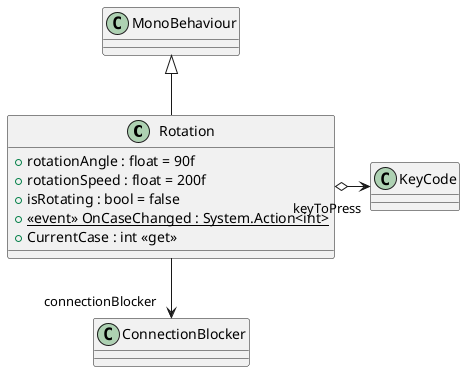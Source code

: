 @startuml
class Rotation {
    + rotationAngle : float = 90f
    + rotationSpeed : float = 200f
    + isRotating : bool = false
    + {static}  <<event>> OnCaseChanged : System.Action<int> 
    + CurrentCase : int <<get>>
}
MonoBehaviour <|-- Rotation
Rotation o-> "keyToPress" KeyCode
Rotation --> "connectionBlocker" ConnectionBlocker
@enduml
